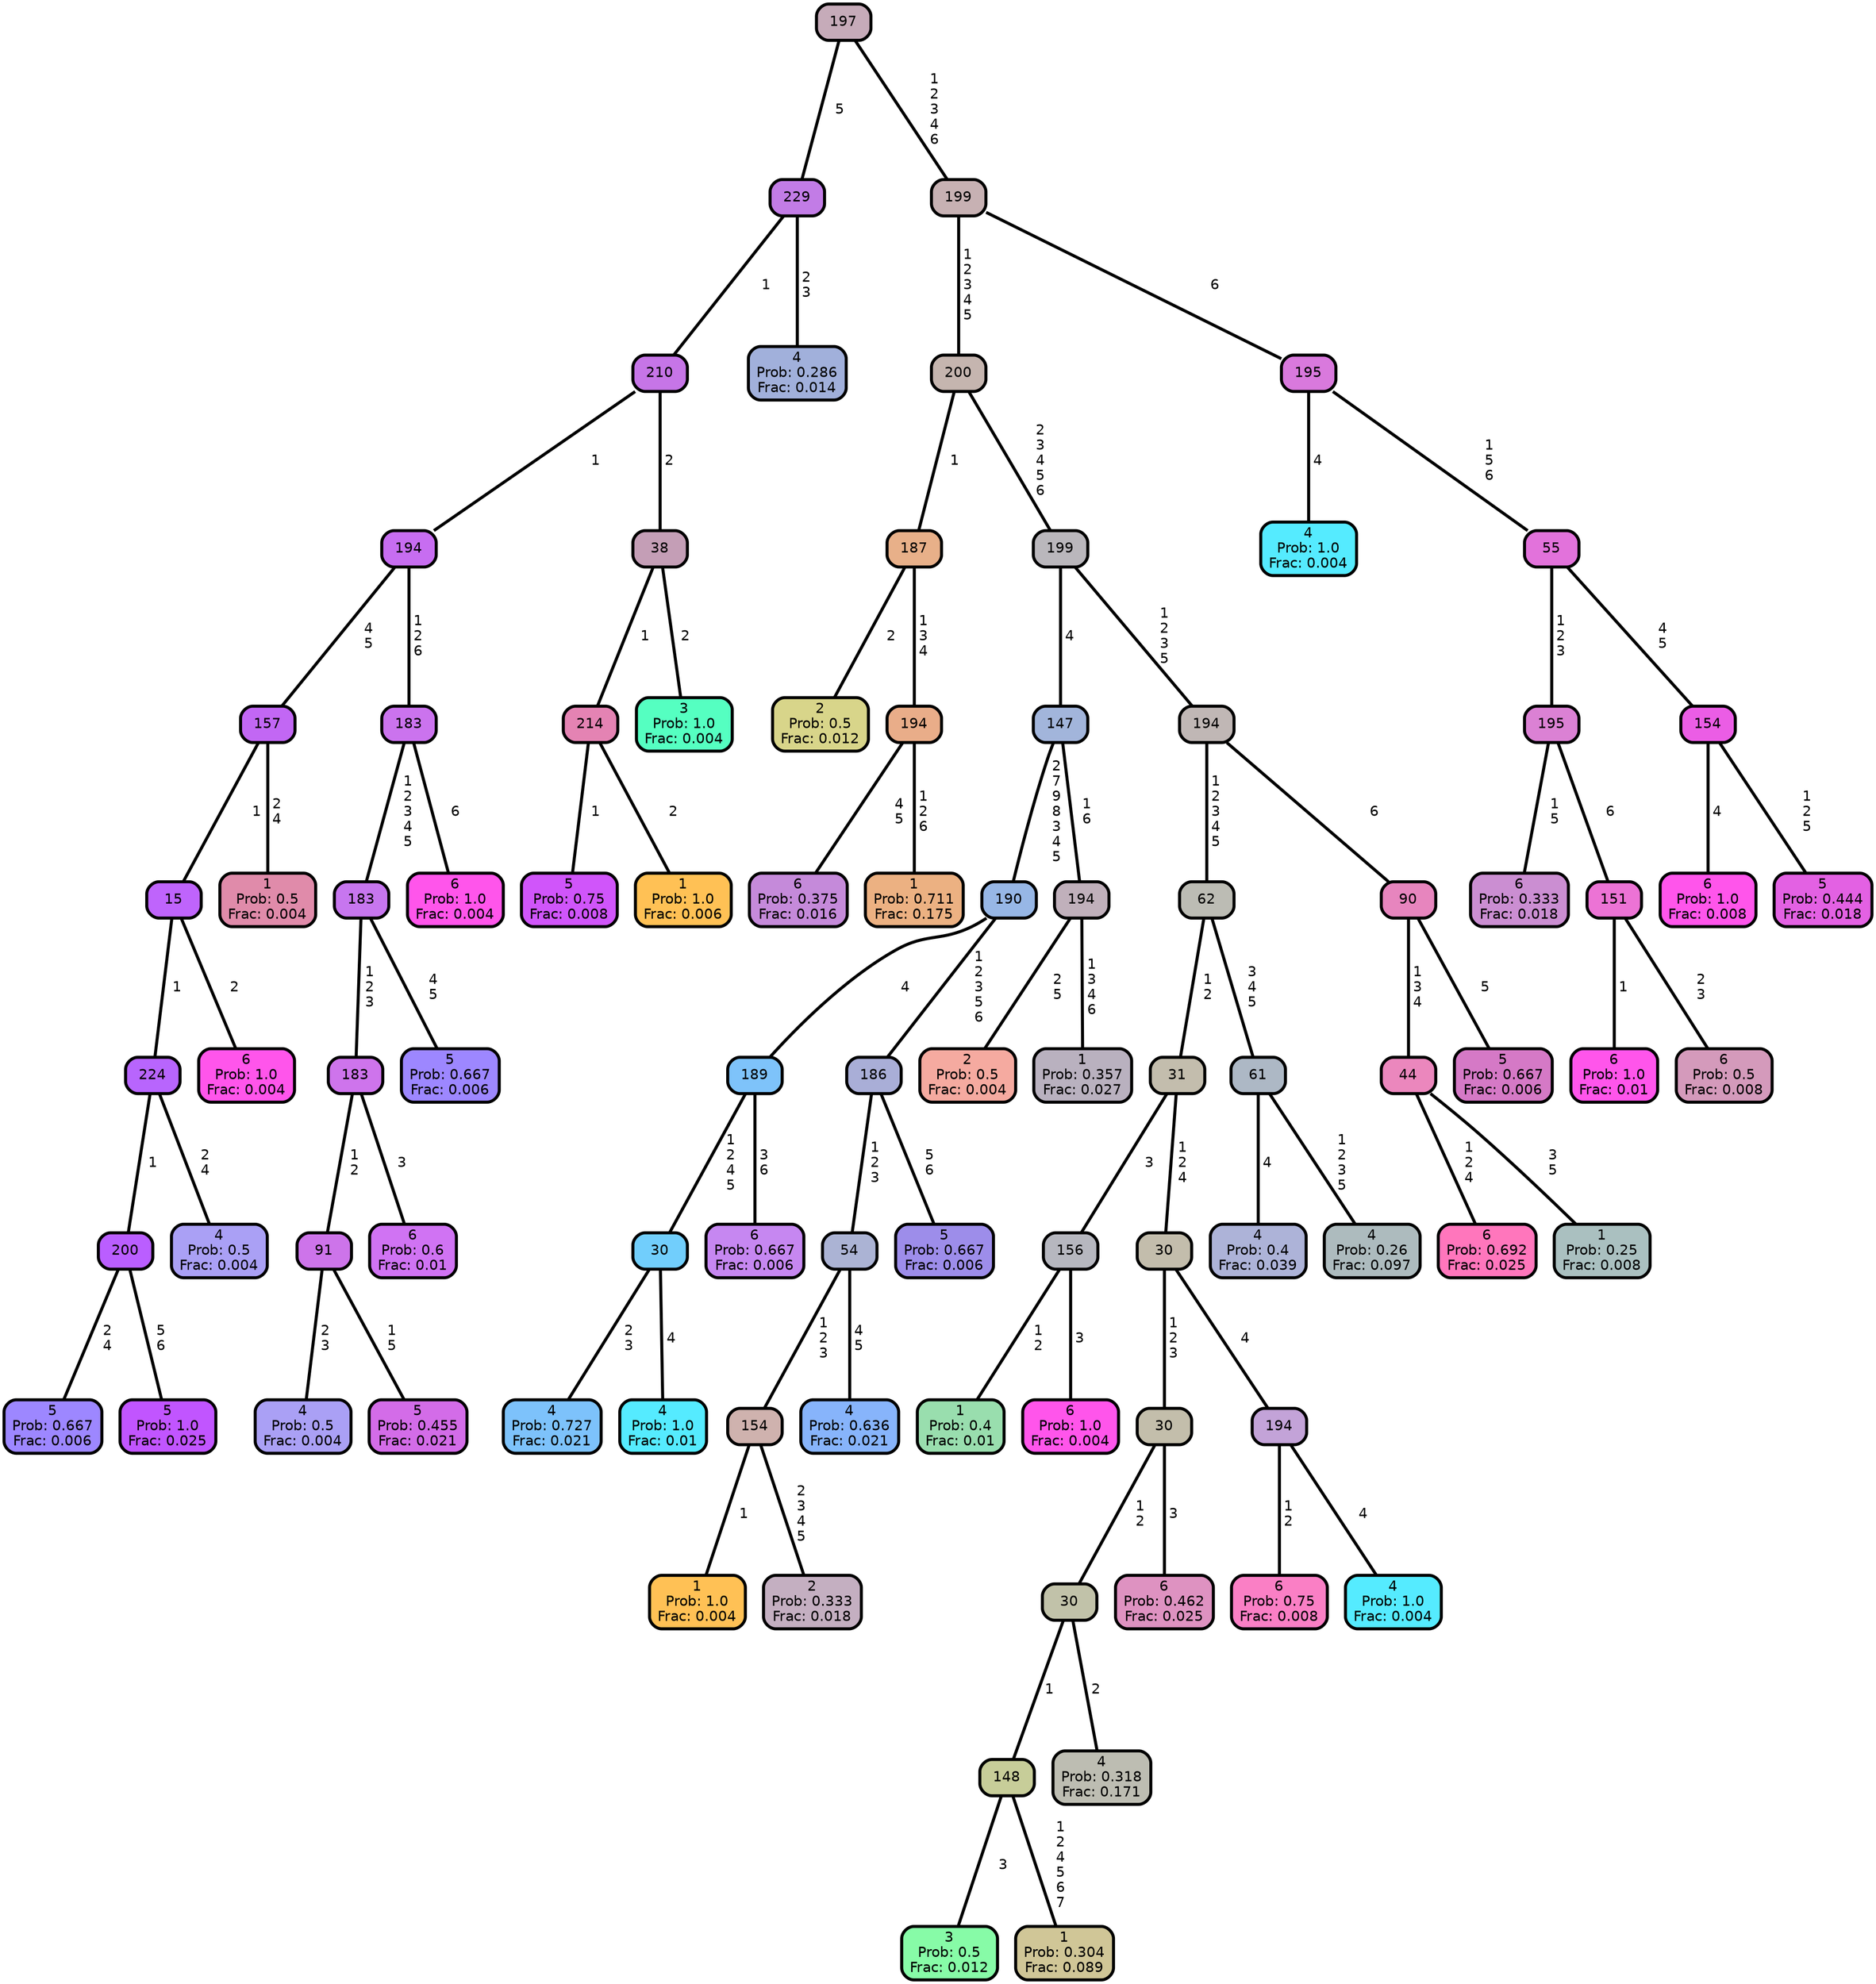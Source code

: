 graph Tree {
node [shape=box, style="filled, rounded",color="black",penwidth="3",fontcolor="black",                 fontname=helvetica] ;
graph [ranksep="0 equally", splines=straight,                 bgcolor=transparent, dpi=200] ;
edge [fontname=helvetica, color=black] ;
0 [label="5
Prob: 0.667
Frac: 0.006", fillcolor="#9d87ff"] ;
1 [label="200", fillcolor="#ba5eff"] ;
2 [label="5
Prob: 1.0
Frac: 0.025", fillcolor="#c155ff"] ;
3 [label="224", fillcolor="#b865fd"] ;
4 [label="4
Prob: 0.5
Frac: 0.004", fillcolor="#aaa0f5"] ;
5 [label="15", fillcolor="#bf64fc"] ;
6 [label="6
Prob: 1.0
Frac: 0.004", fillcolor="#ff55eb"] ;
7 [label="157", fillcolor="#c267f4"] ;
8 [label="1
Prob: 0.5
Frac: 0.004", fillcolor="#e08baa"] ;
9 [label="194", fillcolor="#c76df1"] ;
10 [label="4
Prob: 0.5
Frac: 0.004", fillcolor="#aaa0f5"] ;
11 [label="91", fillcolor="#cd74ea"] ;
12 [label="5
Prob: 0.455
Frac: 0.021", fillcolor="#d36ce8"] ;
13 [label="183", fillcolor="#ce74ec"] ;
14 [label="6
Prob: 0.6
Frac: 0.01", fillcolor="#d073f3"] ;
15 [label="183", fillcolor="#c776ef"] ;
16 [label="5
Prob: 0.667
Frac: 0.006", fillcolor="#9d87ff"] ;
17 [label="183", fillcolor="#cb73ee"] ;
18 [label="6
Prob: 1.0
Frac: 0.004", fillcolor="#ff55eb"] ;
19 [label="210", fillcolor="#c675e7"] ;
20 [label="5
Prob: 0.75
Frac: 0.008", fillcolor="#d055fa"] ;
21 [label="214", fillcolor="#e483b3"] ;
22 [label="1
Prob: 1.0
Frac: 0.006", fillcolor="#ffc155"] ;
23 [label="38", fillcolor="#c49eb6"] ;
24 [label="3
Prob: 1.0
Frac: 0.004", fillcolor="#55ffc1"] ;
25 [label="229", fillcolor="#c27ce6"] ;
26 [label="4
Prob: 0.286
Frac: 0.014", fillcolor="#a1b0db"] ;
27 [label="197", fillcolor="#c6abb9"] ;
28 [label="2
Prob: 0.5
Frac: 0.012", fillcolor="#d8d58a"] ;
29 [label="187", fillcolor="#e8b089"] ;
30 [label="6
Prob: 0.375
Frac: 0.016", fillcolor="#c58ada"] ;
31 [label="194", fillcolor="#e9ad89"] ;
32 [label="1
Prob: 0.711
Frac: 0.175", fillcolor="#ecb182"] ;
33 [label="200", fillcolor="#c5b5af"] ;
34 [label="4
Prob: 0.727
Frac: 0.021", fillcolor="#7dc2fb"] ;
35 [label="30", fillcolor="#71cefc"] ;
36 [label="4
Prob: 1.0
Frac: 0.01", fillcolor="#55ebff"] ;
37 [label="189", fillcolor="#7ec3fa"] ;
38 [label="6
Prob: 0.667
Frac: 0.006", fillcolor="#c687f1"] ;
39 [label="190", fillcolor="#97b7e6"] ;
40 [label="1
Prob: 1.0
Frac: 0.004", fillcolor="#ffc155"] ;
41 [label="154", fillcolor="#cfb2ae"] ;
42 [label="2
Prob: 0.333
Frac: 0.018", fillcolor="#c4afc1"] ;
43 [label="54", fillcolor="#abb3d4"] ;
44 [label="4
Prob: 0.636
Frac: 0.021", fillcolor="#87b4fb"] ;
45 [label="186", fillcolor="#a9aed7"] ;
46 [label="5
Prob: 0.667
Frac: 0.006", fillcolor="#9d8dea"] ;
47 [label="147", fillcolor="#a2b5db"] ;
48 [label="2
Prob: 0.5
Frac: 0.004", fillcolor="#f5aaa0"] ;
49 [label="194", fillcolor="#c0b0bb"] ;
50 [label="1
Prob: 0.357
Frac: 0.027", fillcolor="#b9b1bf"] ;
51 [label="199", fillcolor="#bab7bc"] ;
52 [label="1
Prob: 0.4
Frac: 0.01", fillcolor="#99deae"] ;
53 [label="156", fillcolor="#b6b7bf"] ;
54 [label="6
Prob: 1.0
Frac: 0.004", fillcolor="#ff55eb"] ;
55 [label="31", fillcolor="#c3bdad"] ;
56 [label="3
Prob: 0.5
Frac: 0.012", fillcolor="#87fba7"] ;
57 [label="148", fillcolor="#c7cd99"] ;
58 [label="1
Prob: 0.304
Frac: 0.089", fillcolor="#d0c697"] ;
59 [label="30", fillcolor="#c1c2a9"] ;
60 [label="4
Prob: 0.318
Frac: 0.171", fillcolor="#bdbdb2"] ;
61 [label="30", fillcolor="#c3beab"] ;
62 [label="6
Prob: 0.462
Frac: 0.025", fillcolor="#de92c1"] ;
63 [label="30", fillcolor="#c3bdac"] ;
64 [label="6
Prob: 0.75
Frac: 0.008", fillcolor="#fa7fc5"] ;
65 [label="194", fillcolor="#c3a3d8"] ;
66 [label="4
Prob: 1.0
Frac: 0.004", fillcolor="#55ebff"] ;
67 [label="62", fillcolor="#bcbcb4"] ;
68 [label="4
Prob: 0.4
Frac: 0.039", fillcolor="#adb3d8"] ;
69 [label="61", fillcolor="#adb8c5"] ;
70 [label="4
Prob: 0.26
Frac: 0.097", fillcolor="#adbbbe"] ;
71 [label="194", fillcolor="#c0b7b5"] ;
72 [label="6
Prob: 0.692
Frac: 0.025", fillcolor="#ff76bc"] ;
73 [label="44", fillcolor="#eb87bd"] ;
74 [label="1
Prob: 0.25
Frac: 0.008", fillcolor="#aac0c0"] ;
75 [label="90", fillcolor="#e785be"] ;
76 [label="5
Prob: 0.667
Frac: 0.006", fillcolor="#d579c6"] ;
77 [label="199", fillcolor="#c7b1b3"] ;
78 [label="4
Prob: 1.0
Frac: 0.004", fillcolor="#55ebff"] ;
79 [label="195", fillcolor="#d979dd"] ;
80 [label="6
Prob: 0.333
Frac: 0.018", fillcolor="#cb8ed2"] ;
81 [label="195", fillcolor="#db81d4"] ;
82 [label="6
Prob: 1.0
Frac: 0.01", fillcolor="#ff55eb"] ;
83 [label="151", fillcolor="#ec73d5"] ;
84 [label="6
Prob: 0.5
Frac: 0.008", fillcolor="#d49abb"] ;
85 [label="55", fillcolor="#e272db"] ;
86 [label="6
Prob: 1.0
Frac: 0.008", fillcolor="#ff55eb"] ;
87 [label="154", fillcolor="#eb5de5"] ;
88 [label="5
Prob: 0.444
Frac: 0.018", fillcolor="#e361e3"] ;
1 -- 0 [label=" 2\n 4",penwidth=3] ;
1 -- 2 [label=" 5\n 6",penwidth=3] ;
3 -- 1 [label=" 1",penwidth=3] ;
3 -- 4 [label=" 2\n 4",penwidth=3] ;
5 -- 3 [label=" 1",penwidth=3] ;
5 -- 6 [label=" 2",penwidth=3] ;
7 -- 5 [label=" 1",penwidth=3] ;
7 -- 8 [label=" 2\n 4",penwidth=3] ;
9 -- 7 [label=" 4\n 5",penwidth=3] ;
9 -- 17 [label=" 1\n 2\n 6",penwidth=3] ;
11 -- 10 [label=" 2\n 3",penwidth=3] ;
11 -- 12 [label=" 1\n 5",penwidth=3] ;
13 -- 11 [label=" 1\n 2",penwidth=3] ;
13 -- 14 [label=" 3",penwidth=3] ;
15 -- 13 [label=" 1\n 2\n 3",penwidth=3] ;
15 -- 16 [label=" 4\n 5",penwidth=3] ;
17 -- 15 [label=" 1\n 2\n 3\n 4\n 5",penwidth=3] ;
17 -- 18 [label=" 6",penwidth=3] ;
19 -- 9 [label=" 1",penwidth=3] ;
19 -- 23 [label=" 2",penwidth=3] ;
21 -- 20 [label=" 1",penwidth=3] ;
21 -- 22 [label=" 2",penwidth=3] ;
23 -- 21 [label=" 1",penwidth=3] ;
23 -- 24 [label=" 2",penwidth=3] ;
25 -- 19 [label=" 1",penwidth=3] ;
25 -- 26 [label=" 2\n 3",penwidth=3] ;
27 -- 25 [label=" 5",penwidth=3] ;
27 -- 77 [label=" 1\n 2\n 3\n 4\n 6",penwidth=3] ;
29 -- 28 [label=" 2",penwidth=3] ;
29 -- 31 [label=" 1\n 3\n 4",penwidth=3] ;
31 -- 30 [label=" 4\n 5",penwidth=3] ;
31 -- 32 [label=" 1\n 2\n 6",penwidth=3] ;
33 -- 29 [label=" 1",penwidth=3] ;
33 -- 51 [label=" 2\n 3\n 4\n 5\n 6",penwidth=3] ;
35 -- 34 [label=" 2\n 3",penwidth=3] ;
35 -- 36 [label=" 4",penwidth=3] ;
37 -- 35 [label=" 1\n 2\n 4\n 5",penwidth=3] ;
37 -- 38 [label=" 3\n 6",penwidth=3] ;
39 -- 37 [label=" 4",penwidth=3] ;
39 -- 45 [label=" 1\n 2\n 3\n 5\n 6",penwidth=3] ;
41 -- 40 [label=" 1",penwidth=3] ;
41 -- 42 [label=" 2\n 3\n 4\n 5",penwidth=3] ;
43 -- 41 [label=" 1\n 2\n 3",penwidth=3] ;
43 -- 44 [label=" 4\n 5",penwidth=3] ;
45 -- 43 [label=" 1\n 2\n 3",penwidth=3] ;
45 -- 46 [label=" 5\n 6",penwidth=3] ;
47 -- 39 [label=" 2\n 7\n 9\n 8\n 3\n 4\n 5",penwidth=3] ;
47 -- 49 [label=" 1\n 6",penwidth=3] ;
49 -- 48 [label=" 2\n 5",penwidth=3] ;
49 -- 50 [label=" 1\n 3\n 4\n 6",penwidth=3] ;
51 -- 47 [label=" 4",penwidth=3] ;
51 -- 71 [label=" 1\n 2\n 3\n 5",penwidth=3] ;
53 -- 52 [label=" 1\n 2",penwidth=3] ;
53 -- 54 [label=" 3",penwidth=3] ;
55 -- 53 [label=" 3",penwidth=3] ;
55 -- 63 [label=" 1\n 2\n 4",penwidth=3] ;
57 -- 56 [label=" 3",penwidth=3] ;
57 -- 58 [label=" 1\n 2\n 4\n 5\n 6\n 7",penwidth=3] ;
59 -- 57 [label=" 1",penwidth=3] ;
59 -- 60 [label=" 2",penwidth=3] ;
61 -- 59 [label=" 1\n 2",penwidth=3] ;
61 -- 62 [label=" 3",penwidth=3] ;
63 -- 61 [label=" 1\n 2\n 3",penwidth=3] ;
63 -- 65 [label=" 4",penwidth=3] ;
65 -- 64 [label=" 1\n 2",penwidth=3] ;
65 -- 66 [label=" 4",penwidth=3] ;
67 -- 55 [label=" 1\n 2",penwidth=3] ;
67 -- 69 [label=" 3\n 4\n 5",penwidth=3] ;
69 -- 68 [label=" 4",penwidth=3] ;
69 -- 70 [label=" 1\n 2\n 3\n 5",penwidth=3] ;
71 -- 67 [label=" 1\n 2\n 3\n 4\n 5",penwidth=3] ;
71 -- 75 [label=" 6",penwidth=3] ;
73 -- 72 [label=" 1\n 2\n 4",penwidth=3] ;
73 -- 74 [label=" 3\n 5",penwidth=3] ;
75 -- 73 [label=" 1\n 3\n 4",penwidth=3] ;
75 -- 76 [label=" 5",penwidth=3] ;
77 -- 33 [label=" 1\n 2\n 3\n 4\n 5",penwidth=3] ;
77 -- 79 [label=" 6",penwidth=3] ;
79 -- 78 [label=" 4",penwidth=3] ;
79 -- 85 [label=" 1\n 5\n 6",penwidth=3] ;
81 -- 80 [label=" 1\n 5",penwidth=3] ;
81 -- 83 [label=" 6",penwidth=3] ;
83 -- 82 [label=" 1",penwidth=3] ;
83 -- 84 [label=" 2\n 3",penwidth=3] ;
85 -- 81 [label=" 1\n 2\n 3",penwidth=3] ;
85 -- 87 [label=" 4\n 5",penwidth=3] ;
87 -- 86 [label=" 4",penwidth=3] ;
87 -- 88 [label=" 1\n 2\n 5",penwidth=3] ;
{rank = same;}}